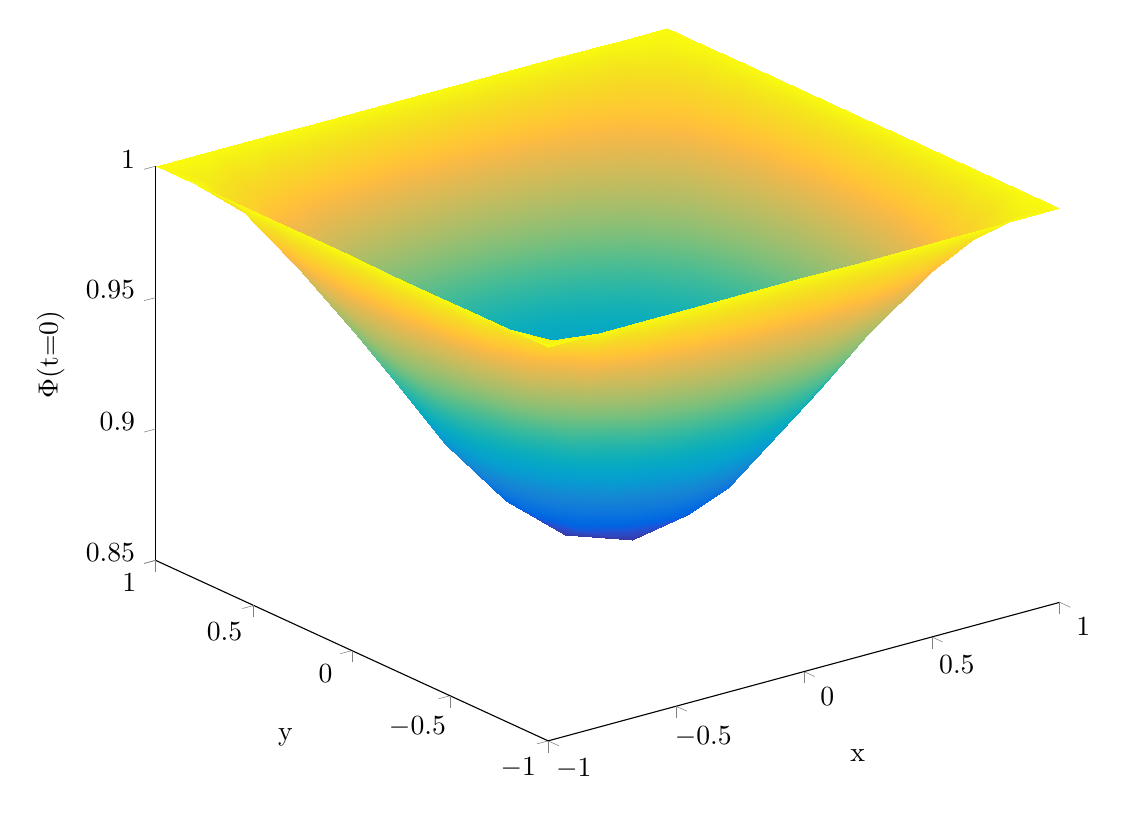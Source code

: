 % This file was created by matlab2tikz.
%
%The latest updates can be retrieved from
%  http://www.mathworks.com/matlabcentral/fileexchange/22022-matlab2tikz-matlab2tikz
%where you can also make suggestions and rate matlab2tikz.
%
\begin{tikzpicture}

\begin{axis}[%
width=4.521in,
height=3.566in,
at={(0.758in,0.481in)},
scale only axis,
colormap={mymap}{[1pt] rgb(0pt)=(0.208,0.166,0.529); rgb(1pt)=(0.212,0.19,0.578); rgb(2pt)=(0.212,0.214,0.627); rgb(3pt)=(0.208,0.239,0.677); rgb(4pt)=(0.196,0.264,0.728); rgb(5pt)=(0.171,0.292,0.779); rgb(6pt)=(0.125,0.324,0.83); rgb(7pt)=(0.059,0.36,0.868); rgb(8pt)=(0.012,0.388,0.882); rgb(9pt)=(0.006,0.409,0.883); rgb(10pt)=(0.017,0.427,0.879); rgb(11pt)=(0.033,0.443,0.872); rgb(12pt)=(0.05,0.459,0.864); rgb(13pt)=(0.063,0.474,0.855); rgb(14pt)=(0.072,0.489,0.847); rgb(15pt)=(0.078,0.504,0.838); rgb(16pt)=(0.079,0.52,0.831); rgb(17pt)=(0.075,0.538,0.826); rgb(18pt)=(0.064,0.557,0.824); rgb(19pt)=(0.049,0.577,0.823); rgb(20pt)=(0.034,0.597,0.82); rgb(21pt)=(0.026,0.614,0.814); rgb(22pt)=(0.024,0.629,0.804); rgb(23pt)=(0.023,0.642,0.791); rgb(24pt)=(0.023,0.653,0.777); rgb(25pt)=(0.027,0.664,0.761); rgb(26pt)=(0.038,0.674,0.744); rgb(27pt)=(0.059,0.684,0.725); rgb(28pt)=(0.084,0.693,0.706); rgb(29pt)=(0.113,0.702,0.686); rgb(30pt)=(0.145,0.71,0.665); rgb(31pt)=(0.18,0.718,0.642); rgb(32pt)=(0.218,0.725,0.619); rgb(33pt)=(0.259,0.732,0.595); rgb(34pt)=(0.302,0.738,0.571); rgb(35pt)=(0.348,0.742,0.547); rgb(36pt)=(0.395,0.746,0.524); rgb(37pt)=(0.442,0.748,0.503); rgb(38pt)=(0.487,0.749,0.484); rgb(39pt)=(0.53,0.749,0.466); rgb(40pt)=(0.571,0.749,0.449); rgb(41pt)=(0.61,0.747,0.434); rgb(42pt)=(0.647,0.746,0.419); rgb(43pt)=(0.683,0.743,0.404); rgb(44pt)=(0.718,0.741,0.39); rgb(45pt)=(0.752,0.738,0.377); rgb(46pt)=(0.786,0.736,0.363); rgb(47pt)=(0.819,0.733,0.35); rgb(48pt)=(0.851,0.73,0.336); rgb(49pt)=(0.882,0.727,0.322); rgb(50pt)=(0.914,0.726,0.306); rgb(51pt)=(0.945,0.726,0.289); rgb(52pt)=(0.974,0.731,0.267); rgb(53pt)=(0.994,0.745,0.24); rgb(54pt)=(0.999,0.765,0.216); rgb(55pt)=(0.996,0.786,0.197); rgb(56pt)=(0.988,0.807,0.179); rgb(57pt)=(0.979,0.827,0.163); rgb(58pt)=(0.97,0.848,0.147); rgb(59pt)=(0.963,0.871,0.131); rgb(60pt)=(0.959,0.895,0.113); rgb(61pt)=(0.96,0.922,0.095); rgb(62pt)=(0.966,0.951,0.076); rgb(63pt)=(0.976,0.983,0.054)},
xmin=-1,
xmax=1,
tick align=outside,
xlabel={x},
ymin=-1,
ymax=1,
ylabel={y},
zmin=0.85,
zmax=1,
zlabel={$\Phi\text{(t=0)}$},
view={-37.5}{30},
axis background/.style={fill=white},
axis x line*=bottom,
axis y line*=left,
axis z line*=left
]

\addplot3[area legend,solid,table/row sep=crcr,patch,shader=interp,forget plot,patch table={%
0	1	2\\
3	4	5\\
6	7	8\\
9	10	11\\
12	13	14\\
15	16	17\\
18	19	20\\
21	22	23\\
24	25	26\\
27	28	29\\
30	31	32\\
33	34	35\\
36	37	38\\
39	40	41\\
42	43	44\\
45	46	47\\
48	49	50\\
51	52	53\\
54	55	56\\
57	58	59\\
60	61	62\\
63	64	65\\
66	67	68\\
69	70	71\\
72	73	74\\
75	76	77\\
78	79	80\\
81	82	83\\
84	85	86\\
87	88	89\\
90	91	92\\
93	94	95\\
96	97	98\\
99	100	101\\
102	103	104\\
105	106	107\\
108	109	110\\
111	112	113\\
114	115	116\\
117	118	119\\
120	121	122\\
123	124	125\\
126	127	128\\
129	130	131\\
132	133	134\\
135	136	137\\
138	139	140\\
141	142	143\\
144	145	146\\
147	148	149\\
150	151	152\\
153	154	155\\
156	157	158\\
159	160	161\\
162	163	164\\
165	166	167\\
168	169	170\\
171	172	173\\
174	175	176\\
177	178	179\\
180	181	182\\
183	184	185\\
186	187	188\\
189	190	191\\
192	193	194\\
195	196	197\\
198	199	200\\
201	202	203\\
204	205	206\\
207	208	209\\
210	211	212\\
213	214	215\\
216	217	218\\
219	220	221\\
222	223	224\\
225	226	227\\
228	229	230\\
231	232	233\\
234	235	236\\
237	238	239\\
240	241	242\\
243	244	245\\
246	247	248\\
249	250	251\\
252	253	254\\
255	256	257\\
258	259	260\\
261	262	263\\
264	265	266\\
267	268	269\\
270	271	272\\
273	274	275\\
276	277	278\\
279	280	281\\
282	283	284\\
285	286	287\\
288	289	290\\
291	292	293\\
294	295	296\\
297	298	299\\
300	301	302\\
303	304	305\\
306	307	308\\
309	310	311\\
312	313	314\\
315	316	317\\
318	319	320\\
321	322	323\\
324	325	326\\
327	328	329\\
330	331	332\\
333	334	335\\
336	337	338\\
339	340	341\\
342	343	344\\
345	346	347\\
348	349	350\\
351	352	353\\
354	355	356\\
357	358	359\\
360	361	362\\
363	364	365\\
366	367	368\\
369	370	371\\
372	373	374\\
375	376	377\\
378	379	380\\
381	382	383\\
384	385	386\\
387	388	389\\
390	391	392\\
393	394	395\\
396	397	398\\
399	400	401\\
402	403	404\\
405	406	407\\
408	409	410\\
411	412	413\\
414	415	416\\
417	418	419\\
420	421	422\\
423	424	425\\
426	427	428\\
429	430	431\\
432	433	434\\
435	436	437\\
438	439	440\\
441	442	443\\
444	445	446\\
447	448	449\\
450	451	452\\
453	454	455\\
456	457	458\\
459	460	461\\
462	463	464\\
465	466	467\\
468	469	470\\
471	472	473\\
474	475	476\\
477	478	479\\
480	481	482\\
483	484	485\\
486	487	488\\
489	490	491\\
492	493	494\\
495	496	497\\
498	499	500\\
501	502	503\\
504	505	506\\
507	508	509\\
510	511	512\\
513	514	515\\
516	517	518\\
519	520	521\\
522	523	524\\
525	526	527\\
528	529	530\\
531	532	533\\
534	535	536\\
537	538	539\\
540	541	542\\
543	544	545\\
546	547	548\\
549	550	551\\
552	553	554\\
555	556	557\\
558	559	560\\
561	562	563\\
564	565	566\\
567	568	569\\
570	571	572\\
573	574	575\\
576	577	578\\
579	580	581\\
582	583	584\\
585	586	587\\
588	589	590\\
591	592	593\\
594	595	596\\
597	598	599\\
600	601	602\\
603	604	605\\
606	607	608\\
609	610	611\\
612	613	614\\
615	616	617\\
618	619	620\\
621	622	623\\
624	625	626\\
627	628	629\\
630	631	632\\
633	634	635\\
636	637	638\\
639	640	641\\
642	643	644\\
645	646	647\\
648	649	650\\
651	652	653\\
654	655	656\\
657	658	659\\
660	661	662\\
663	664	665\\
666	667	668\\
669	670	671\\
672	673	674\\
675	676	677\\
678	679	680\\
681	682	683\\
684	685	686\\
687	688	689\\
690	691	692\\
693	694	695\\
696	697	698\\
699	700	701\\
702	703	704\\
705	706	707\\
708	709	710\\
711	712	713\\
714	715	716\\
717	718	719\\
720	721	722\\
723	724	725\\
726	727	728\\
729	730	731\\
732	733	734\\
735	736	737\\
738	739	740\\
741	742	743\\
744	745	746\\
747	748	749\\
750	751	752\\
753	754	755\\
756	757	758\\
759	760	761\\
762	763	764\\
765	766	767\\
768	769	770\\
771	772	773\\
774	775	776\\
777	778	779\\
780	781	782\\
783	784	785\\
786	787	788\\
789	790	791\\
792	793	794\\
795	796	797\\
798	799	800\\
801	802	803\\
804	805	806\\
807	808	809\\
810	811	812\\
813	814	815\\
816	817	818\\
819	820	821\\
822	823	824\\
825	826	827\\
828	829	830\\
831	832	833\\
834	835	836\\
837	838	839\\
840	841	842\\
843	844	845\\
846	847	848\\
849	850	851\\
852	853	854\\
855	856	857\\
858	859	860\\
861	862	863\\
864	865	866\\
867	868	869\\
870	871	872\\
873	874	875\\
876	877	878\\
879	880	881\\
882	883	884\\
885	886	887\\
888	889	890\\
891	892	893\\
894	895	896\\
897	898	899\\
900	901	902\\
903	904	905\\
906	907	908\\
909	910	911\\
912	913	914\\
915	916	917\\
918	919	920\\
921	922	923\\
924	925	926\\
927	928	929\\
930	931	932\\
933	934	935\\
}]
table[row sep=crcr, point meta=\thisrow{c}] {%
x	y	z	c\\
-0.8	1	1	1\\
-1	1	1	1\\
-0.871	0.874	0.995	0.995\\
-0.6	1	1	1\\
-0.8	1	1	1\\
-0.716	0.852	0.987	0.987\\
-0.4	1	1	1\\
-0.6	1	1	1\\
-0.554	0.856	0.981	0.981\\
-0.2	1	1	1\\
-0.4	1	1	1\\
-0.256	0.844	0.971	0.971\\
0	1	1	1\\
-0.2	1	1	1\\
-0.123	0.882	0.976	0.976\\
0.2	1	1	1\\
0	1	1	1\\
0.139	0.836	0.967	0.967\\
0.4	1	1	1\\
0.2	1	1	1\\
0.315	0.842	0.971	0.971\\
0.6	1	1	1\\
0.4	1	1	1\\
0.501	0.835	0.976	0.976\\
1	0.8	1	1\\
1	1	1	1\\
0.913	0.904	0.997	0.997\\
0.8	1	1	1\\
0.6	1	1	1\\
0.691	0.827	0.983	0.983\\
1	1	1	1\\
0.8	1	1	1\\
0.913	0.904	0.997	0.997\\
0.913	0.904	0.997	0.997\\
0.8	1	1	1\\
0.853	0.817	0.991	0.991\\
1	0.6	1	1\\
1	0.8	1	1\\
0.913	0.718	0.992	0.992\\
1	0.4	1	1\\
1	0.6	1	1\\
0.858	0.49	0.979	0.979\\
1	0.2	1	1\\
1	0.4	1	1\\
0.802	0.307	0.964	0.964\\
1	-0.2	1	1\\
1	0	1	1\\
0.843	-0.109	0.968	0.968\\
1	-0.4	1	1\\
1	-0.2	1	1\\
0.84	-0.295	0.97	0.97\\
1	-0.6	1	1\\
1	-0.4	1	1\\
0.826	-0.49	0.974	0.974\\
0.8	-1	1	1\\
1	-1	1	1\\
0.904	-0.913	0.997	0.997\\
1	-0.8	1	1\\
1	-0.6	1	1\\
0.823	-0.689	0.983	0.983\\
1	-1	1	1\\
1	-0.8	1	1\\
0.904	-0.913	0.997	0.997\\
0.904	-0.913	0.997	0.997\\
1	-0.8	1	1\\
0.815	-0.853	0.991	0.991\\
0.6	-1	1	1\\
0.8	-1	1	1\\
0.716	-0.913	0.992	0.992\\
0.4	-1	1	1\\
0.6	-1	1	1\\
0.487	-0.861	0.979	0.979\\
0.2	-1	1	1\\
0.4	-1	1	1\\
0.304	-0.806	0.965	0.965\\
-0.2	-1	1	1\\
0	-1	1	1\\
-0.109	-0.843	0.968	0.968\\
-0.4	-1	1	1\\
-0.2	-1	1	1\\
-0.295	-0.839	0.97	0.97\\
-0.6	-1	1	1\\
-0.4	-1	1	1\\
-0.491	-0.827	0.975	0.975\\
-1	-0.8	1	1\\
-1	-1	1	1\\
-0.913	-0.904	0.997	0.997\\
-0.8	-1	1	1\\
-0.6	-1	1	1\\
-0.689	-0.826	0.983	0.983\\
-1	-1	1	1\\
-0.8	-1	1	1\\
-0.913	-0.904	0.997	0.997\\
-0.913	-0.904	0.997	0.997\\
-0.8	-1	1	1\\
-0.853	-0.817	0.991	0.991\\
-1	-0.6	1	1\\
-1	-0.8	1	1\\
-0.913	-0.718	0.992	0.992\\
-1	-0.4	1	1\\
-1	-0.6	1	1\\
-0.859	-0.503	0.979	0.979\\
-1	-0.2	1	1\\
-1	-0.4	1	1\\
-0.875	-0.25	0.976	0.976\\
0.823	-0.689	0.983	0.983\\
1	-0.6	1	1\\
0.826	-0.49	0.974	0.974\\
-1	0.2	1	1\\
-1	0	1	1\\
-0.878	0.069	0.975	0.975\\
-1	0.4	1	1\\
-1	0.2	1	1\\
-0.859	0.336	0.975	0.975\\
0.315	0.842	0.971	0.971\\
0.2	1	1	1\\
0.139	0.836	0.967	0.967\\
-1	0.6	1	1\\
-1	0.4	1	1\\
-0.815	0.514	0.973	0.973\\
-1	0	1	1\\
-1	-0.2	1	1\\
-0.85	-0.086	0.969	0.969\\
-0.815	0.514	0.973	0.973\\
-1	0.4	1	1\\
-0.859	0.336	0.975	0.975\\
0	-1	1	1\\
0.2	-1	1	1\\
0.084	-0.827	0.965	0.965\\
-0.295	-0.839	0.97	0.97\\
-0.2	-1	1	1\\
-0.109	-0.843	0.968	0.968\\
1	0	1	1\\
1	0.2	1	1\\
0.825	0.084	0.964	0.964\\
0.84	-0.295	0.97	0.97\\
1	-0.2	1	1\\
0.843	-0.109	0.968	0.968\\
-0.421	0.765	0.962	0.962\\
-0.4	1	1	1\\
-0.554	0.856	0.981	0.981\\
-1	1	1	1\\
-1	0.8	1	1\\
-0.871	0.874	0.995	0.995\\
-1	0.8	1	1\\
-1	0.6	1	1\\
-0.839	0.717	0.986	0.986\\
-0.871	0.874	0.995	0.995\\
-1	0.8	1	1\\
-0.839	0.717	0.986	0.986\\
-0.689	-0.826	0.983	0.983\\
-0.6	-1	1	1\\
-0.491	-0.827	0.975	0.975\\
0.163	0.078	0.873	0.873\\
-0.015	0.026	0.868	0.868\\
0.1	-0.071	0.871	0.871\\
0.691	0.827	0.983	0.983\\
0.6	1	1	1\\
0.501	0.835	0.976	0.976\\
-0.044	-0.179	0.873	0.873\\
-0.015	0.026	0.868	0.868\\
-0.184	-0.02	0.873	0.873\\
-0.184	-0.02	0.873	0.873\\
-0.015	0.026	0.868	0.868\\
-0.143	0.153	0.875	0.875\\
-0.574	0.479	0.94	0.94\\
-0.436	0.403	0.917	0.917\\
-0.436	0.575	0.937	0.937\\
-0.778	0.192	0.957	0.957\\
-1	0.2	1	1\\
-0.878	0.069	0.975	0.975\\
-0.309	-0.434	0.909	0.909\\
-0.443	-0.305	0.91	0.91\\
-0.505	-0.476	0.932	0.932\\
0.304	-0.806	0.965	0.965\\
0.4	-1	1	1\\
0.487	-0.861	0.979	0.979\\
0.089	-0.463	0.902	0.902\\
0.262	-0.488	0.913	0.913\\
0.206	-0.342	0.892	0.892\\
0.802	0.307	0.964	0.964\\
1	0.4	1	1\\
0.858	0.49	0.979	0.979\\
0.501	0.835	0.976	0.976\\
0.4	1	1	1\\
0.315	0.842	0.971	0.971\\
-0.017	0.802	0.96	0.96\\
0	1	1	1\\
-0.123	0.882	0.976	0.976\\
0.63	0.15	0.929	0.929\\
0.464	0.26	0.909	0.909\\
0.458	0.075	0.901	0.901\\
-0.536	-0.125	0.913	0.913\\
-0.443	-0.305	0.91	0.91\\
-0.376	-0.187	0.895	0.895\\
0.826	-0.49	0.974	0.974\\
1	-0.4	1	1\\
0.84	-0.295	0.97	0.97\\
-0.491	-0.827	0.975	0.975\\
-0.4	-1	1	1\\
-0.295	-0.839	0.97	0.97\\
0.152	-0.636	0.93	0.93\\
0.262	-0.488	0.913	0.913\\
0.089	-0.463	0.902	0.902\\
-0.311	-0.282	0.895	0.895\\
-0.242	-0.173	0.882	0.882\\
-0.376	-0.187	0.895	0.895\\
-0.796	-0.362	0.965	0.965\\
-0.695	-0.496	0.956	0.956\\
-0.618	-0.327	0.935	0.935\\
0.322	-0.218	0.891	0.891\\
0.149	-0.2	0.878	0.878\\
0.206	-0.342	0.892	0.892\\
0.46	0.479	0.927	0.927\\
0.464	0.26	0.909	0.909\\
0.609	0.337	0.934	0.934\\
-0.592	-0.654	0.959	0.959\\
-0.369	-0.646	0.941	0.941\\
-0.505	-0.476	0.932	0.932\\
0.647	-0.589	0.958	0.958\\
0.648	-0.366	0.941	0.941\\
0.453	-0.49	0.928	0.928\\
-0.8	1	1	1\\
-0.871	0.874	0.995	0.995\\
-0.716	0.852	0.987	0.987\\
-0.436	0.575	0.937	0.937\\
-0.436	0.403	0.917	0.917\\
-0.305	0.482	0.915	0.915\\
0.652	-0.8	0.978	0.978\\
0.6	-1	1	1\\
0.716	-0.913	0.992	0.992\\
0.652	-0.8	0.978	0.978\\
0.823	-0.689	0.983	0.983\\
0.647	-0.589	0.958	0.958\\
0.458	0.075	0.901	0.901\\
0.464	0.26	0.909	0.909\\
0.313	0.176	0.888	0.888\\
0.799	0.656	0.978	0.978\\
1	0.6	1	1\\
0.913	0.718	0.992	0.992\\
-0.8	-0.658	0.979	0.979\\
-1	-0.6	1	1\\
-0.913	-0.718	0.992	0.992\\
-0.8	-0.658	0.979	0.979\\
-0.689	-0.826	0.983	0.983\\
-0.592	-0.654	0.959	0.959\\
-0.132	0.468	0.904	0.904\\
0.047	0.524	0.91	0.91\\
-0.068	0.649	0.931	0.931\\
0.173	0.423	0.9	0.9\\
0.047	0.524	0.91	0.91\\
0.029	0.362	0.889	0.889\\
0.453	-0.49	0.928	0.928\\
0.262	-0.488	0.913	0.913\\
0.33	-0.624	0.936	0.936\\
0.089	-0.463	0.902	0.902\\
-0.047	-0.372	0.89	0.89\\
-0.052	-0.517	0.909	0.909\\
0.802	0.307	0.964	0.964\\
0.687	0.487	0.955	0.955\\
0.609	0.337	0.934	0.934\\
0.458	0.075	0.901	0.901\\
0.386	-0.069	0.892	0.892\\
0.522	-0.061	0.91	0.91\\
0.089	0.679	0.937	0.937\\
0.047	0.524	0.91	0.91\\
0.193	0.564	0.92	0.92\\
-0.468	0.22	0.907	0.907\\
-0.436	0.403	0.917	0.917\\
-0.56	0.345	0.928	0.928\\
0.017	0.196	0.874	0.874\\
0.167	0.263	0.883	0.883\\
0.029	0.362	0.889	0.889\\
-0.778	0.192	0.957	0.957\\
-0.618	0.08	0.926	0.926\\
-0.625	0.243	0.932	0.932\\
-0.536	-0.125	0.913	0.913\\
-0.618	0.08	0.926	0.926\\
-0.7	-0.058	0.94	0.94\\
-0.421	0.765	0.962	0.962\\
-0.63	0.659	0.963	0.963\\
-0.436	0.575	0.937	0.937\\
-0.468	0.22	0.907	0.907\\
-0.618	0.08	0.926	0.926\\
-0.457	0.046	0.901	0.901\\
-0.796	-0.362	0.965	0.965\\
-1	-0.4	1	1\\
-0.859	-0.503	0.979	0.979\\
0.304	-0.806	0.965	0.965\\
0.478	-0.696	0.955	0.955\\
0.33	-0.624	0.936	0.936\\
-0.35	-0.057	0.888	0.888\\
-0.242	-0.173	0.882	0.882\\
-0.184	-0.02	0.873	0.873\\
0.522	-0.061	0.91	0.91\\
0.386	-0.069	0.892	0.892\\
0.457	-0.168	0.904	0.904\\
-0.256	0.844	0.971	0.971\\
-0.252	0.651	0.936	0.936\\
-0.143	0.766	0.954	0.954\\
1	0.8	1	1\\
0.913	0.904	0.997	0.997\\
0.853	0.817	0.991	0.991\\
-0.132	0.468	0.904	0.904\\
-0.1	0.298	0.884	0.884\\
0.029	0.362	0.889	0.889\\
0.799	0.656	0.978	0.978\\
0.687	0.487	0.955	0.955\\
0.858	0.49	0.979	0.979\\
0.24	-0.075	0.878	0.878\\
0.386	-0.069	0.892	0.892\\
0.313	0.036	0.884	0.884\\
0.652	-0.8	0.978	0.978\\
0.478	-0.696	0.955	0.955\\
0.487	-0.861	0.979	0.979\\
-0.044	-0.179	0.873	0.873\\
-0.047	-0.372	0.89	0.89\\
0.071	-0.312	0.884	0.884\\
-0.618	-0.327	0.935	0.935\\
-0.695	-0.496	0.956	0.956\\
-0.505	-0.476	0.932	0.932\\
-0.309	-0.434	0.909	0.909\\
-0.369	-0.646	0.941	0.941\\
-0.189	-0.572	0.921	0.921\\
0.468	-0.301	0.913	0.913\\
0.648	-0.366	0.941	0.941\\
0.582	-0.19	0.923	0.923\\
0.322	-0.218	0.891	0.891\\
0.386	-0.069	0.892	0.892\\
0.24	-0.075	0.878	0.878\\
0.691	0.827	0.983	0.983\\
0.501	0.835	0.976	0.976\\
0.591	0.661	0.96	0.96\\
0.591	0.661	0.96	0.96\\
0.501	0.835	0.976	0.976\\
0.405	0.682	0.949	0.949\\
-0.839	0.717	0.986	0.986\\
-1	0.6	1	1\\
-0.815	0.514	0.973	0.973\\
-0.574	0.479	0.94	0.94\\
-0.63	0.659	0.963	0.963\\
-0.68	0.508	0.956	0.956\\
-1	-0.8	1	1\\
-0.913	-0.904	0.997	0.997\\
-0.853	-0.817	0.991	0.991\\
-0.491	-0.827	0.975	0.975\\
-0.369	-0.646	0.941	0.941\\
-0.592	-0.654	0.959	0.959\\
0.591	0.661	0.96	0.96\\
0.687	0.487	0.955	0.955\\
0.799	0.656	0.978	0.978\\
0.691	0.827	0.983	0.983\\
0.591	0.661	0.96	0.96\\
0.799	0.656	0.978	0.978\\
0.8	-1	1	1\\
0.904	-0.913	0.997	0.997\\
0.815	-0.853	0.991	0.991\\
0.826	-0.49	0.974	0.974\\
0.648	-0.366	0.941	0.941\\
0.647	-0.589	0.958	0.958\\
-0.189	-0.572	0.921	0.921\\
-0.369	-0.646	0.941	0.941\\
-0.201	-0.715	0.946	0.946\\
-0.536	-0.125	0.913	0.913\\
-0.729	-0.201	0.948	0.948\\
-0.618	-0.327	0.935	0.935\\
0.582	-0.19	0.923	0.923\\
0.648	-0.366	0.941	0.941\\
0.717	-0.201	0.946	0.946\\
0.152	-0.636	0.93	0.93\\
0.304	-0.806	0.965	0.965\\
0.33	-0.624	0.936	0.936\\
-0.052	-0.517	0.909	0.909\\
-0.047	-0.372	0.89	0.89\\
-0.157	-0.442	0.902	0.902\\
-0.311	-0.282	0.895	0.895\\
-0.309	-0.434	0.909	0.909\\
-0.185	-0.314	0.889	0.889\\
-0.468	0.22	0.907	0.907\\
-0.312	0.109	0.885	0.885\\
-0.271	0.306	0.893	0.893\\
0.163	0.078	0.873	0.873\\
0.167	0.263	0.883	0.883\\
0.017	0.196	0.874	0.874\\
0.63	0.15	0.929	0.929\\
0.802	0.307	0.964	0.964\\
0.609	0.337	0.934	0.934\\
0.315	0.842	0.971	0.971\\
0.243	0.697	0.944	0.944\\
0.405	0.682	0.949	0.949\\
-0.421	0.765	0.962	0.962\\
-0.252	0.651	0.936	0.936\\
-0.256	0.844	0.971	0.971\\
0.405	0.682	0.949	0.949\\
0.243	0.697	0.944	0.944\\
0.318	0.58	0.929	0.929\\
0.582	-0.19	0.923	0.923\\
0.671	-0.043	0.935	0.935\\
0.522	-0.061	0.91	0.91\\
0.843	-0.109	0.968	0.968\\
1	0	1	1\\
0.825	0.084	0.964	0.964\\
-0.189	-0.572	0.921	0.921\\
-0.04	-0.67	0.935	0.935\\
-0.052	-0.517	0.909	0.909\\
-0.109	-0.843	0.968	0.968\\
0	-1	1	1\\
0.084	-0.827	0.965	0.965\\
-0.839	0.717	0.986	0.986\\
-0.63	0.659	0.963	0.963\\
-0.716	0.852	0.987	0.987\\
-0.132	0.468	0.904	0.904\\
-0.252	0.651	0.936	0.936\\
-0.305	0.482	0.915	0.915\\
-0.574	0.479	0.94	0.94\\
-0.699	0.375	0.95	0.95\\
-0.56	0.345	0.928	0.928\\
-0.85	-0.086	0.969	0.969\\
-1	-0.2	1	1\\
-0.875	-0.25	0.976	0.976\\
0.63	0.15	0.929	0.929\\
0.671	-0.043	0.935	0.935\\
0.825	0.084	0.964	0.964\\
0.648	-0.366	0.941	0.941\\
0.826	-0.49	0.974	0.974\\
0.84	-0.295	0.97	0.97\\
0.152	-0.636	0.93	0.93\\
-0.04	-0.67	0.935	0.935\\
0.084	-0.827	0.965	0.965\\
-0.369	-0.646	0.941	0.941\\
-0.491	-0.827	0.975	0.975\\
-0.295	-0.839	0.97	0.97\\
-0.85	-0.086	0.969	0.969\\
-0.729	-0.201	0.948	0.948\\
-0.7	-0.058	0.94	0.94\\
-0.271	0.306	0.893	0.893\\
-0.312	0.109	0.885	0.885\\
-0.143	0.153	0.875	0.875\\
-0.443	-0.305	0.91	0.91\\
-0.309	-0.434	0.909	0.909\\
-0.311	-0.282	0.895	0.895\\
-0.252	0.651	0.936	0.936\\
-0.421	0.765	0.962	0.962\\
-0.436	0.575	0.937	0.937\\
-0.044	-0.179	0.873	0.873\\
0.149	-0.2	0.878	0.878\\
0.1	-0.071	0.871	0.871\\
0.46	0.479	0.927	0.927\\
0.29	0.478	0.913	0.913\\
0.311	0.347	0.9	0.9\\
-0.695	-0.496	0.956	0.956\\
-0.8	-0.658	0.979	0.979\\
-0.592	-0.654	0.959	0.959\\
-0.689	-0.826	0.983	0.983\\
-0.491	-0.827	0.975	0.975\\
-0.592	-0.654	0.959	0.959\\
0.478	-0.696	0.955	0.955\\
0.652	-0.8	0.978	0.978\\
0.647	-0.589	0.958	0.958\\
0.823	-0.689	0.983	0.983\\
0.826	-0.49	0.974	0.974\\
0.647	-0.589	0.958	0.958\\
-0.778	0.192	0.957	0.957\\
-0.699	0.375	0.95	0.95\\
-0.859	0.336	0.975	0.975\\
-0.63	0.659	0.963	0.963\\
-0.839	0.717	0.986	0.986\\
-0.815	0.514	0.973	0.973\\
-0.871	0.874	0.995	0.995\\
-0.839	0.717	0.986	0.986\\
-0.716	0.852	0.987	0.987\\
-0.716	0.852	0.987	0.987\\
-0.63	0.659	0.963	0.963\\
-0.554	0.856	0.981	0.981\\
-0.443	-0.305	0.91	0.91\\
-0.536	-0.125	0.913	0.913\\
-0.618	-0.327	0.935	0.935\\
-0.8	-0.658	0.979	0.979\\
-0.695	-0.496	0.956	0.956\\
-0.859	-0.503	0.979	0.979\\
-0.699	0.375	0.95	0.95\\
-0.778	0.192	0.957	0.957\\
-0.625	0.243	0.932	0.932\\
-0.815	0.514	0.973	0.973\\
-0.699	0.375	0.95	0.95\\
-0.68	0.508	0.956	0.956\\
-0.618	0.08	0.926	0.926\\
-0.778	0.192	0.957	0.957\\
-0.765	0.039	0.952	0.952\\
-0.796	-0.362	0.965	0.965\\
-0.729	-0.201	0.948	0.948\\
-0.875	-0.25	0.976	0.976\\
0.322	-0.218	0.891	0.891\\
0.468	-0.301	0.913	0.913\\
0.457	-0.168	0.904	0.904\\
0.843	-0.109	0.968	0.968\\
0.671	-0.043	0.935	0.935\\
0.717	-0.201	0.946	0.946\\
-0.185	-0.314	0.889	0.889\\
-0.309	-0.434	0.909	0.909\\
-0.157	-0.442	0.902	0.902\\
-0.109	-0.843	0.968	0.968\\
-0.04	-0.67	0.935	0.935\\
-0.201	-0.715	0.946	0.946\\
0.2	-1	1	1\\
0.304	-0.806	0.965	0.965\\
0.084	-0.827	0.965	0.965\\
-0.369	-0.646	0.941	0.941\\
-0.295	-0.839	0.97	0.97\\
-0.201	-0.715	0.946	0.946\\
1	0.2	1	1\\
0.802	0.307	0.964	0.964\\
0.825	0.084	0.964	0.964\\
0.648	-0.366	0.941	0.941\\
0.84	-0.295	0.97	0.97\\
0.717	-0.201	0.946	0.946\\
0.46	0.479	0.927	0.927\\
0.591	0.661	0.96	0.96\\
0.405	0.682	0.949	0.949\\
0.173	0.423	0.9	0.9\\
0.29	0.478	0.913	0.913\\
0.193	0.564	0.92	0.92\\
-0.369	-0.646	0.941	0.941\\
-0.309	-0.434	0.909	0.909\\
-0.505	-0.476	0.932	0.932\\
-0.729	-0.201	0.948	0.948\\
-0.796	-0.362	0.965	0.965\\
-0.618	-0.327	0.935	0.935\\
0.687	0.487	0.955	0.955\\
0.802	0.307	0.964	0.964\\
0.858	0.49	0.979	0.979\\
1	0.6	1	1\\
0.799	0.656	0.978	0.978\\
0.858	0.49	0.979	0.979\\
0.478	-0.696	0.955	0.955\\
0.304	-0.806	0.965	0.965\\
0.487	-0.861	0.979	0.979\\
0.6	-1	1	1\\
0.652	-0.8	0.978	0.978\\
0.487	-0.861	0.979	0.979\\
0.453	-0.49	0.928	0.928\\
0.468	-0.301	0.913	0.913\\
0.342	-0.368	0.905	0.905\\
0.1	-0.071	0.871	0.871\\
0.149	-0.2	0.878	0.878\\
0.24	-0.075	0.878	0.878\\
-0.8	-1	1	1\\
-0.689	-0.826	0.983	0.983\\
-0.853	-0.817	0.991	0.991\\
-0.689	-0.826	0.983	0.983\\
-0.8	-0.658	0.979	0.979\\
-0.853	-0.817	0.991	0.991\\
0.8	1	1	1\\
0.691	0.827	0.983	0.983\\
0.853	0.817	0.991	0.991\\
0.691	0.827	0.983	0.983\\
0.799	0.656	0.978	0.978\\
0.853	0.817	0.991	0.991\\
1	-0.8	1	1\\
0.823	-0.689	0.983	0.983\\
0.815	-0.853	0.991	0.991\\
0.823	-0.689	0.983	0.983\\
0.652	-0.8	0.978	0.978\\
0.815	-0.853	0.991	0.991\\
0.017	0.196	0.874	0.874\\
-0.1	0.298	0.884	0.884\\
-0.143	0.153	0.875	0.875\\
0.089	0.679	0.937	0.937\\
-0.017	0.802	0.96	0.96\\
-0.068	0.649	0.931	0.931\\
0.304	-0.806	0.965	0.965\\
0.152	-0.636	0.93	0.93\\
0.084	-0.827	0.965	0.965\\
-0.04	-0.67	0.935	0.935\\
-0.109	-0.843	0.968	0.968\\
0.084	-0.827	0.965	0.965\\
0.802	0.307	0.964	0.964\\
0.63	0.15	0.929	0.929\\
0.825	0.084	0.964	0.964\\
0.671	-0.043	0.935	0.935\\
0.843	-0.109	0.968	0.968\\
0.825	0.084	0.964	0.964\\
0.342	-0.368	0.905	0.905\\
0.322	-0.218	0.891	0.891\\
0.206	-0.342	0.892	0.892\\
-0.242	-0.173	0.882	0.882\\
-0.044	-0.179	0.873	0.873\\
-0.184	-0.02	0.873	0.873\\
0.522	-0.061	0.91	0.91\\
0.671	-0.043	0.935	0.935\\
0.571	0.03	0.918	0.918\\
0.311	0.347	0.9	0.9\\
0.167	0.263	0.883	0.883\\
0.313	0.176	0.888	0.888\\
0.468	-0.301	0.913	0.913\\
0.322	-0.218	0.891	0.891\\
0.342	-0.368	0.905	0.905\\
-0.052	-0.517	0.909	0.909\\
-0.04	-0.67	0.935	0.935\\
0.037	-0.573	0.918	0.918\\
0.687	0.487	0.955	0.955\\
0.591	0.661	0.96	0.96\\
0.46	0.479	0.927	0.927\\
0.193	0.564	0.92	0.92\\
0.29	0.478	0.913	0.913\\
0.318	0.58	0.929	0.929\\
-0.63	0.659	0.963	0.963\\
-0.574	0.479	0.94	0.94\\
-0.436	0.575	0.937	0.937\\
-0.271	0.306	0.893	0.893\\
-0.132	0.468	0.904	0.904\\
-0.305	0.482	0.915	0.915\\
0.648	-0.366	0.941	0.941\\
0.468	-0.301	0.913	0.913\\
0.453	-0.49	0.928	0.928\\
0.478	-0.696	0.955	0.955\\
0.647	-0.589	0.958	0.958\\
0.453	-0.49	0.928	0.928\\
-0.695	-0.496	0.956	0.956\\
-0.592	-0.654	0.959	0.959\\
-0.505	-0.476	0.932	0.932\\
-0.443	-0.305	0.91	0.91\\
-0.618	-0.327	0.935	0.935\\
-0.505	-0.476	0.932	0.932\\
0.501	0.835	0.976	0.976\\
0.315	0.842	0.971	0.971\\
0.405	0.682	0.949	0.949\\
0.29	0.478	0.913	0.913\\
0.46	0.479	0.927	0.927\\
0.318	0.58	0.929	0.929\\
0.464	0.26	0.909	0.909\\
0.63	0.15	0.929	0.929\\
0.609	0.337	0.934	0.934\\
0.687	0.487	0.955	0.955\\
0.46	0.479	0.927	0.927\\
0.609	0.337	0.934	0.934\\
-0.068	0.649	0.931	0.931\\
-0.017	0.802	0.96	0.96\\
-0.143	0.766	0.954	0.954\\
-0.4	1	1	1\\
-0.421	0.765	0.962	0.962\\
-0.256	0.844	0.971	0.971\\
-0.35	-0.057	0.888	0.888\\
-0.312	0.109	0.885	0.885\\
-0.457	0.046	0.901	0.901\\
-0.618	0.08	0.926	0.926\\
-0.536	-0.125	0.913	0.913\\
-0.457	0.046	0.901	0.901\\
-0.436	0.403	0.917	0.917\\
-0.468	0.22	0.907	0.907\\
-0.271	0.306	0.893	0.893\\
-0.1	0.298	0.884	0.884\\
-0.132	0.468	0.904	0.904\\
-0.271	0.306	0.893	0.893\\
0.047	0.524	0.91	0.91\\
-0.132	0.468	0.904	0.904\\
0.029	0.362	0.889	0.889\\
-0.015	0.026	0.868	0.868\\
0.163	0.078	0.873	0.873\\
0.017	0.196	0.874	0.874\\
-0.312	0.109	0.885	0.885\\
-0.35	-0.057	0.888	0.888\\
-0.184	-0.02	0.873	0.873\\
-0.1	0.298	0.884	0.884\\
-0.271	0.306	0.893	0.893\\
-0.143	0.153	0.875	0.875\\
-0.618	0.08	0.926	0.926\\
-0.468	0.22	0.907	0.907\\
-0.625	0.243	0.932	0.932\\
-0.625	0.243	0.932	0.932\\
-0.468	0.22	0.907	0.907\\
-0.56	0.345	0.928	0.928\\
-0.252	0.651	0.936	0.936\\
-0.132	0.468	0.904	0.904\\
-0.068	0.649	0.931	0.931\\
-0.2	1	1	1\\
-0.256	0.844	0.971	0.971\\
-0.123	0.882	0.976	0.976\\
0.468	-0.301	0.913	0.913\\
0.582	-0.19	0.923	0.923\\
0.457	-0.168	0.904	0.904\\
0.671	-0.043	0.935	0.935\\
0.63	0.15	0.929	0.929\\
0.571	0.03	0.918	0.918\\
-0.309	-0.434	0.909	0.909\\
-0.189	-0.572	0.921	0.921\\
-0.157	-0.442	0.902	0.902\\
-0.04	-0.67	0.935	0.935\\
0.152	-0.636	0.93	0.93\\
0.037	-0.573	0.918	0.918\\
-1	-0.6	1	1\\
-0.8	-0.658	0.979	0.979\\
-0.859	-0.503	0.979	0.979\\
-0.695	-0.496	0.956	0.956\\
-0.796	-0.362	0.965	0.965\\
-0.859	-0.503	0.979	0.979\\
-1	0.2	1	1\\
-0.778	0.192	0.957	0.957\\
-0.859	0.336	0.975	0.975\\
-0.699	0.375	0.95	0.95\\
-0.815	0.514	0.973	0.973\\
-0.859	0.336	0.975	0.975\\
0	1	1	1\\
-0.017	0.802	0.96	0.96\\
0.139	0.836	0.967	0.967\\
0.243	0.697	0.944	0.944\\
0.315	0.842	0.971	0.971\\
0.139	0.836	0.967	0.967\\
-0.729	-0.201	0.948	0.948\\
-0.536	-0.125	0.913	0.913\\
-0.7	-0.058	0.94	0.94\\
-0.765	0.039	0.952	0.952\\
-0.778	0.192	0.957	0.957\\
-0.878	0.069	0.975	0.975\\
0.167	0.263	0.883	0.883\\
0.163	0.078	0.873	0.873\\
0.313	0.176	0.888	0.888\\
0.464	0.26	0.909	0.909\\
0.46	0.479	0.927	0.927\\
0.311	0.347	0.9	0.9\\
0.311	0.347	0.9	0.9\\
0.29	0.478	0.913	0.913\\
0.173	0.423	0.9	0.9\\
0.167	0.263	0.883	0.883\\
0.311	0.347	0.9	0.9\\
0.173	0.423	0.9	0.9\\
-0.044	-0.179	0.873	0.873\\
-0.242	-0.173	0.882	0.882\\
-0.185	-0.314	0.889	0.889\\
-0.35	-0.057	0.888	0.888\\
-0.536	-0.125	0.913	0.913\\
-0.376	-0.187	0.895	0.895\\
0.313	0.176	0.888	0.888\\
0.163	0.078	0.873	0.873\\
0.313	0.036	0.884	0.884\\
-0.015	0.026	0.868	0.868\\
-0.044	-0.179	0.873	0.873\\
0.1	-0.071	0.871	0.871\\
0.139	0.836	0.967	0.967\\
-0.017	0.802	0.96	0.96\\
0.089	0.679	0.937	0.937\\
0.243	0.697	0.944	0.944\\
0.139	0.836	0.967	0.967\\
0.089	0.679	0.937	0.937\\
-1	0	1	1\\
-0.85	-0.086	0.969	0.969\\
-0.878	0.069	0.975	0.975\\
-0.85	-0.086	0.969	0.969\\
-0.765	0.039	0.952	0.952\\
-0.878	0.069	0.975	0.975\\
-0.63	0.659	0.963	0.963\\
-0.421	0.765	0.962	0.962\\
-0.554	0.856	0.981	0.981\\
-0.6	1	1	1\\
-0.716	0.852	0.987	0.987\\
-0.554	0.856	0.981	0.981\\
0.671	-0.043	0.935	0.935\\
0.582	-0.19	0.923	0.923\\
0.717	-0.201	0.946	0.946\\
0.84	-0.295	0.97	0.97\\
0.843	-0.109	0.968	0.968\\
0.717	-0.201	0.946	0.946\\
-0.04	-0.67	0.935	0.935\\
-0.189	-0.572	0.921	0.921\\
-0.201	-0.715	0.946	0.946\\
-0.295	-0.839	0.97	0.97\\
-0.109	-0.843	0.968	0.968\\
-0.201	-0.715	0.946	0.946\\
-1	-0.4	1	1\\
-0.796	-0.362	0.965	0.965\\
-0.875	-0.25	0.976	0.976\\
-0.729	-0.201	0.948	0.948\\
-0.85	-0.086	0.969	0.969\\
-0.875	-0.25	0.976	0.976\\
-0.853	-0.817	0.991	0.991\\
-0.8	-0.658	0.979	0.979\\
-0.913	-0.718	0.992	0.992\\
-1	-0.8	1	1\\
-0.853	-0.817	0.991	0.991\\
-0.913	-0.718	0.992	0.992\\
0.853	0.817	0.991	0.991\\
0.799	0.656	0.978	0.978\\
0.913	0.718	0.992	0.992\\
1	0.8	1	1\\
0.853	0.817	0.991	0.991\\
0.913	0.718	0.992	0.992\\
0.815	-0.853	0.991	0.991\\
0.652	-0.8	0.978	0.978\\
0.716	-0.913	0.992	0.992\\
0.8	-1	1	1\\
0.815	-0.853	0.991	0.991\\
0.716	-0.913	0.992	0.992\\
-0.63	0.659	0.963	0.963\\
-0.815	0.514	0.973	0.973\\
-0.68	0.508	0.956	0.956\\
-0.699	0.375	0.95	0.95\\
-0.574	0.479	0.94	0.94\\
-0.68	0.508	0.956	0.956\\
0.071	-0.312	0.884	0.884\\
0.089	-0.463	0.902	0.902\\
0.206	-0.342	0.892	0.892\\
0.262	-0.488	0.913	0.913\\
0.453	-0.49	0.928	0.928\\
0.342	-0.368	0.905	0.905\\
0.262	-0.488	0.913	0.913\\
0.152	-0.636	0.93	0.93\\
0.33	-0.624	0.936	0.936\\
0.478	-0.696	0.955	0.955\\
0.453	-0.49	0.928	0.928\\
0.33	-0.624	0.936	0.936\\
-0.123	0.882	0.976	0.976\\
-0.256	0.844	0.971	0.971\\
-0.143	0.766	0.954	0.954\\
0.047	0.524	0.91	0.91\\
0.089	0.679	0.937	0.937\\
-0.068	0.649	0.931	0.931\\
-0.015	0.026	0.868	0.868\\
0.017	0.196	0.874	0.874\\
-0.143	0.153	0.875	0.875\\
-0.312	0.109	0.885	0.885\\
-0.184	-0.02	0.873	0.873\\
-0.143	0.153	0.875	0.875\\
-0.436	0.403	0.917	0.917\\
-0.574	0.479	0.94	0.94\\
-0.56	0.345	0.928	0.928\\
-0.699	0.375	0.95	0.95\\
-0.625	0.243	0.932	0.932\\
-0.56	0.345	0.928	0.928\\
0.386	-0.069	0.892	0.892\\
0.458	0.075	0.901	0.901\\
0.313	0.036	0.884	0.884\\
0.464	0.26	0.909	0.909\\
0.311	0.347	0.9	0.9\\
0.313	0.176	0.888	0.888\\
-0.252	0.651	0.936	0.936\\
-0.436	0.575	0.937	0.937\\
-0.305	0.482	0.915	0.915\\
-0.436	0.403	0.917	0.917\\
-0.271	0.306	0.893	0.893\\
-0.305	0.482	0.915	0.915\\
-0.312	0.109	0.885	0.885\\
-0.468	0.22	0.907	0.907\\
-0.457	0.046	0.901	0.901\\
-0.536	-0.125	0.913	0.913\\
-0.35	-0.057	0.888	0.888\\
-0.457	0.046	0.901	0.901\\
-0.047	-0.372	0.89	0.89\\
-0.044	-0.179	0.873	0.873\\
-0.185	-0.314	0.889	0.889\\
-0.242	-0.173	0.882	0.882\\
-0.311	-0.282	0.895	0.895\\
-0.185	-0.314	0.889	0.889\\
0.149	-0.2	0.878	0.878\\
-0.044	-0.179	0.873	0.873\\
0.071	-0.312	0.884	0.884\\
-0.047	-0.372	0.89	0.89\\
0.089	-0.463	0.902	0.902\\
0.071	-0.312	0.884	0.884\\
-0.242	-0.173	0.882	0.882\\
-0.35	-0.057	0.888	0.888\\
-0.376	-0.187	0.895	0.895\\
-0.443	-0.305	0.91	0.91\\
-0.311	-0.282	0.895	0.895\\
-0.376	-0.187	0.895	0.895\\
-0.1	0.298	0.884	0.884\\
0.017	0.196	0.874	0.874\\
0.029	0.362	0.889	0.889\\
0.167	0.263	0.883	0.883\\
0.173	0.423	0.9	0.9\\
0.029	0.362	0.889	0.889\\
-0.765	0.039	0.952	0.952\\
-0.85	-0.086	0.969	0.969\\
-0.7	-0.058	0.94	0.94\\
-0.618	0.08	0.926	0.926\\
-0.765	0.039	0.952	0.952\\
-0.7	-0.058	0.94	0.94\\
0.149	-0.2	0.878	0.878\\
0.322	-0.218	0.891	0.891\\
0.24	-0.075	0.878	0.878\\
0.163	0.078	0.873	0.873\\
0.1	-0.071	0.871	0.871\\
0.24	-0.075	0.878	0.878\\
0.047	0.524	0.91	0.91\\
0.173	0.423	0.9	0.9\\
0.193	0.564	0.92	0.92\\
0.243	0.697	0.944	0.944\\
0.089	0.679	0.937	0.937\\
0.193	0.564	0.92	0.92\\
0.46	0.479	0.927	0.927\\
0.405	0.682	0.949	0.949\\
0.318	0.58	0.929	0.929\\
0.243	0.697	0.944	0.944\\
0.193	0.564	0.92	0.92\\
0.318	0.58	0.929	0.929\\
0.262	-0.488	0.913	0.913\\
0.342	-0.368	0.905	0.905\\
0.206	-0.342	0.892	0.892\\
0.149	-0.2	0.878	0.878\\
0.071	-0.312	0.884	0.884\\
0.206	-0.342	0.892	0.892\\
0.386	-0.069	0.892	0.892\\
0.322	-0.218	0.891	0.891\\
0.457	-0.168	0.904	0.904\\
0.582	-0.19	0.923	0.923\\
0.522	-0.061	0.91	0.91\\
0.457	-0.168	0.904	0.904\\
-0.189	-0.572	0.921	0.921\\
-0.052	-0.517	0.909	0.909\\
-0.157	-0.442	0.902	0.902\\
-0.047	-0.372	0.89	0.89\\
-0.185	-0.314	0.889	0.889\\
-0.157	-0.442	0.902	0.902\\
0.63	0.15	0.929	0.929\\
0.458	0.075	0.901	0.901\\
0.571	0.03	0.918	0.918\\
0.458	0.075	0.901	0.901\\
0.522	-0.061	0.91	0.91\\
0.571	0.03	0.918	0.918\\
0.152	-0.636	0.93	0.93\\
0.089	-0.463	0.902	0.902\\
0.037	-0.573	0.918	0.918\\
0.089	-0.463	0.902	0.902\\
-0.052	-0.517	0.909	0.909\\
0.037	-0.573	0.918	0.918\\
-0.017	0.802	0.96	0.96\\
-0.123	0.882	0.976	0.976\\
-0.143	0.766	0.954	0.954\\
-0.252	0.651	0.936	0.936\\
-0.068	0.649	0.931	0.931\\
-0.143	0.766	0.954	0.954\\
0.458	0.075	0.901	0.901\\
0.313	0.176	0.888	0.888\\
0.313	0.036	0.884	0.884\\
0.163	0.078	0.873	0.873\\
0.24	-0.075	0.878	0.878\\
0.313	0.036	0.884	0.884\\
};
\end{axis}
\end{tikzpicture}%